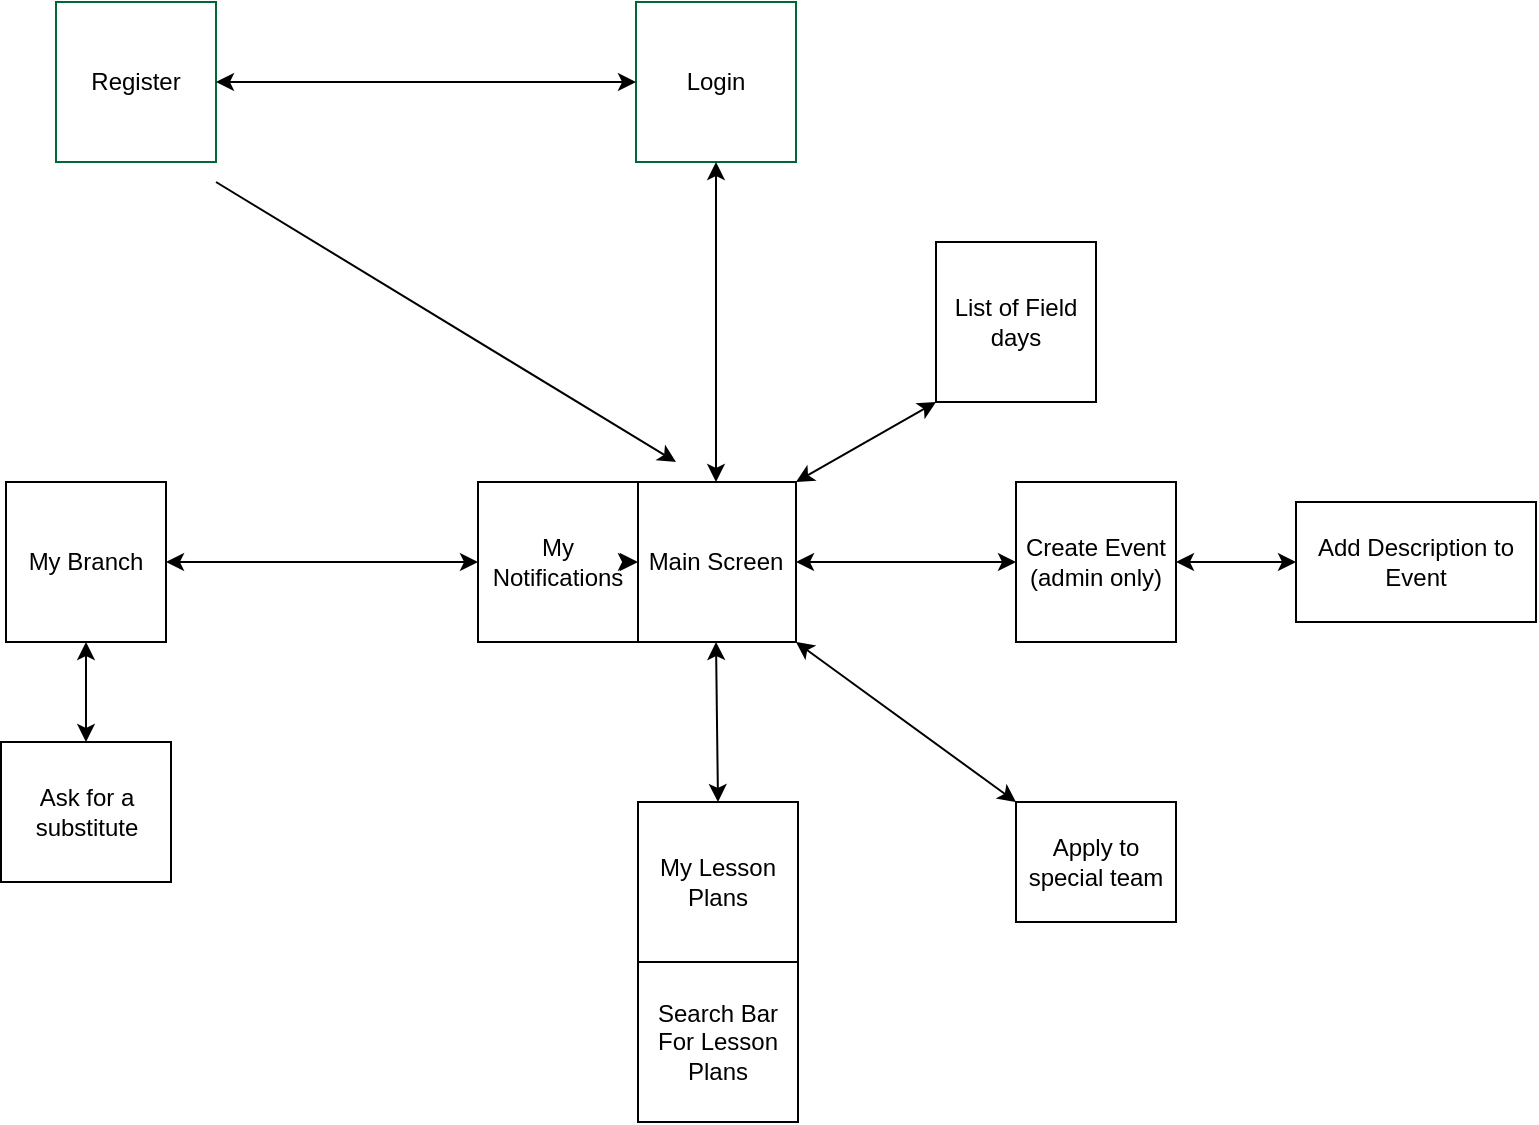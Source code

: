 <mxfile version="23.0.0" type="github">
  <diagram id="C5RBs43oDa-KdzZeNtuy" name="Page-1">
    <mxGraphModel dx="1009" dy="621" grid="1" gridSize="10" guides="1" tooltips="1" connect="1" arrows="1" fold="1" page="1" pageScale="1" pageWidth="827" pageHeight="1169" math="0" shadow="0">
      <root>
        <mxCell id="WIyWlLk6GJQsqaUBKTNV-0" />
        <mxCell id="WIyWlLk6GJQsqaUBKTNV-1" parent="WIyWlLk6GJQsqaUBKTNV-0" />
        <mxCell id="PMqjCPG8gLF7dpGkGm9a-0" value="Login" style="whiteSpace=wrap;html=1;aspect=fixed;strokeColor=#006633;" parent="WIyWlLk6GJQsqaUBKTNV-1" vertex="1">
          <mxGeometry x="370" y="280" width="80" height="80" as="geometry" />
        </mxCell>
        <mxCell id="PMqjCPG8gLF7dpGkGm9a-2" value="Register" style="whiteSpace=wrap;html=1;aspect=fixed;strokeColor=#006633;" parent="WIyWlLk6GJQsqaUBKTNV-1" vertex="1">
          <mxGeometry x="80" y="280" width="80" height="80" as="geometry" />
        </mxCell>
        <mxCell id="PMqjCPG8gLF7dpGkGm9a-3" value="" style="endArrow=classic;html=1;rounded=0;" parent="WIyWlLk6GJQsqaUBKTNV-1" edge="1">
          <mxGeometry width="50" height="50" relative="1" as="geometry">
            <mxPoint x="160" y="370" as="sourcePoint" />
            <mxPoint x="390" y="510" as="targetPoint" />
          </mxGeometry>
        </mxCell>
        <mxCell id="PMqjCPG8gLF7dpGkGm9a-5" value="Main Screen" style="whiteSpace=wrap;html=1;aspect=fixed;" parent="WIyWlLk6GJQsqaUBKTNV-1" vertex="1">
          <mxGeometry x="370" y="520" width="80" height="80" as="geometry" />
        </mxCell>
        <mxCell id="PMqjCPG8gLF7dpGkGm9a-9" value="My Notifications" style="whiteSpace=wrap;html=1;aspect=fixed;" parent="WIyWlLk6GJQsqaUBKTNV-1" vertex="1">
          <mxGeometry x="291" y="520" width="80" height="80" as="geometry" />
        </mxCell>
        <mxCell id="PMqjCPG8gLF7dpGkGm9a-11" value="Search Bar&lt;br&gt;For Lesson Plans" style="whiteSpace=wrap;html=1;aspect=fixed;" parent="WIyWlLk6GJQsqaUBKTNV-1" vertex="1">
          <mxGeometry x="371" y="760" width="80" height="80" as="geometry" />
        </mxCell>
        <mxCell id="PMqjCPG8gLF7dpGkGm9a-13" value="My Lesson Plans" style="whiteSpace=wrap;html=1;aspect=fixed;" parent="WIyWlLk6GJQsqaUBKTNV-1" vertex="1">
          <mxGeometry x="371" y="680" width="80" height="80" as="geometry" />
        </mxCell>
        <mxCell id="PMqjCPG8gLF7dpGkGm9a-15" value="Create Event&lt;br&gt;(admin only)" style="whiteSpace=wrap;html=1;aspect=fixed;" parent="WIyWlLk6GJQsqaUBKTNV-1" vertex="1">
          <mxGeometry x="560" y="520" width="80" height="80" as="geometry" />
        </mxCell>
        <mxCell id="PMqjCPG8gLF7dpGkGm9a-17" value="List of Field days" style="whiteSpace=wrap;html=1;aspect=fixed;" parent="WIyWlLk6GJQsqaUBKTNV-1" vertex="1">
          <mxGeometry x="520" y="400" width="80" height="80" as="geometry" />
        </mxCell>
        <mxCell id="PMqjCPG8gLF7dpGkGm9a-19" value="My Branch" style="whiteSpace=wrap;html=1;aspect=fixed;" parent="WIyWlLk6GJQsqaUBKTNV-1" vertex="1">
          <mxGeometry x="55" y="520" width="80" height="80" as="geometry" />
        </mxCell>
        <mxCell id="PMqjCPG8gLF7dpGkGm9a-21" value="" style="endArrow=classic;startArrow=classic;html=1;rounded=0;entryX=0;entryY=0.5;entryDx=0;entryDy=0;exitX=1;exitY=0.5;exitDx=0;exitDy=0;" parent="WIyWlLk6GJQsqaUBKTNV-1" source="PMqjCPG8gLF7dpGkGm9a-9" target="PMqjCPG8gLF7dpGkGm9a-5" edge="1">
          <mxGeometry width="50" height="50" relative="1" as="geometry">
            <mxPoint x="390" y="610" as="sourcePoint" />
            <mxPoint x="440" y="560" as="targetPoint" />
          </mxGeometry>
        </mxCell>
        <mxCell id="PMqjCPG8gLF7dpGkGm9a-23" value="" style="endArrow=classic;startArrow=classic;html=1;rounded=0;entryX=0.5;entryY=1;entryDx=0;entryDy=0;exitX=0.5;exitY=0;exitDx=0;exitDy=0;" parent="WIyWlLk6GJQsqaUBKTNV-1" source="PMqjCPG8gLF7dpGkGm9a-13" target="PMqjCPG8gLF7dpGkGm9a-5" edge="1">
          <mxGeometry width="50" height="50" relative="1" as="geometry">
            <mxPoint x="390" y="610" as="sourcePoint" />
            <mxPoint x="440" y="560" as="targetPoint" />
          </mxGeometry>
        </mxCell>
        <mxCell id="PMqjCPG8gLF7dpGkGm9a-26" value="" style="endArrow=classic;startArrow=classic;html=1;rounded=0;entryX=0.5;entryY=1;entryDx=0;entryDy=0;exitX=0.5;exitY=0;exitDx=0;exitDy=0;" parent="WIyWlLk6GJQsqaUBKTNV-1" source="PMqjCPG8gLF7dpGkGm9a-5" target="PMqjCPG8gLF7dpGkGm9a-0" edge="1">
          <mxGeometry width="50" height="50" relative="1" as="geometry">
            <mxPoint x="390" y="610" as="sourcePoint" />
            <mxPoint x="440" y="560" as="targetPoint" />
          </mxGeometry>
        </mxCell>
        <mxCell id="PMqjCPG8gLF7dpGkGm9a-32" value="" style="endArrow=classic;startArrow=classic;html=1;rounded=0;entryX=1;entryY=0.5;entryDx=0;entryDy=0;exitX=0;exitY=0.5;exitDx=0;exitDy=0;" parent="WIyWlLk6GJQsqaUBKTNV-1" source="PMqjCPG8gLF7dpGkGm9a-9" target="PMqjCPG8gLF7dpGkGm9a-19" edge="1">
          <mxGeometry width="50" height="50" relative="1" as="geometry">
            <mxPoint x="390" y="610" as="sourcePoint" />
            <mxPoint x="440" y="560" as="targetPoint" />
          </mxGeometry>
        </mxCell>
        <mxCell id="PMqjCPG8gLF7dpGkGm9a-33" value="" style="endArrow=classic;startArrow=classic;html=1;rounded=0;entryX=0;entryY=0.5;entryDx=0;entryDy=0;exitX=1;exitY=0.5;exitDx=0;exitDy=0;" parent="WIyWlLk6GJQsqaUBKTNV-1" source="PMqjCPG8gLF7dpGkGm9a-5" target="PMqjCPG8gLF7dpGkGm9a-15" edge="1">
          <mxGeometry width="50" height="50" relative="1" as="geometry">
            <mxPoint x="390" y="610" as="sourcePoint" />
            <mxPoint x="440" y="560" as="targetPoint" />
          </mxGeometry>
        </mxCell>
        <mxCell id="PMqjCPG8gLF7dpGkGm9a-34" value="" style="endArrow=classic;startArrow=classic;html=1;rounded=0;entryX=0;entryY=1;entryDx=0;entryDy=0;exitX=1;exitY=0;exitDx=0;exitDy=0;" parent="WIyWlLk6GJQsqaUBKTNV-1" source="PMqjCPG8gLF7dpGkGm9a-5" target="PMqjCPG8gLF7dpGkGm9a-17" edge="1">
          <mxGeometry width="50" height="50" relative="1" as="geometry">
            <mxPoint x="390" y="610" as="sourcePoint" />
            <mxPoint x="440" y="560" as="targetPoint" />
          </mxGeometry>
        </mxCell>
        <mxCell id="PPMk6yg8GGWXCZKKE9Ad-0" value="" style="endArrow=classic;startArrow=classic;html=1;rounded=0;exitX=1;exitY=0.5;exitDx=0;exitDy=0;entryX=0;entryY=0.5;entryDx=0;entryDy=0;" parent="WIyWlLk6GJQsqaUBKTNV-1" source="PMqjCPG8gLF7dpGkGm9a-2" target="PMqjCPG8gLF7dpGkGm9a-0" edge="1">
          <mxGeometry width="50" height="50" relative="1" as="geometry">
            <mxPoint x="250" y="350" as="sourcePoint" />
            <mxPoint x="300" y="300" as="targetPoint" />
          </mxGeometry>
        </mxCell>
        <mxCell id="PPMk6yg8GGWXCZKKE9Ad-2" value="Add Description to Event" style="rounded=0;whiteSpace=wrap;html=1;" parent="WIyWlLk6GJQsqaUBKTNV-1" vertex="1">
          <mxGeometry x="700" y="530" width="120" height="60" as="geometry" />
        </mxCell>
        <mxCell id="maQbZOocJPjG21al_bmQ-0" value="" style="endArrow=classic;startArrow=classic;html=1;rounded=0;entryX=0;entryY=0.5;entryDx=0;entryDy=0;exitX=1;exitY=0.5;exitDx=0;exitDy=0;" parent="WIyWlLk6GJQsqaUBKTNV-1" source="PMqjCPG8gLF7dpGkGm9a-15" target="PPMk6yg8GGWXCZKKE9Ad-2" edge="1">
          <mxGeometry width="50" height="50" relative="1" as="geometry">
            <mxPoint x="640" y="542" as="sourcePoint" />
            <mxPoint x="700" y="537" as="targetPoint" />
          </mxGeometry>
        </mxCell>
        <mxCell id="QPcHfi6LLL0eB42mXia_-1" value="Ask for a substitute" style="rounded=0;whiteSpace=wrap;html=1;" vertex="1" parent="WIyWlLk6GJQsqaUBKTNV-1">
          <mxGeometry x="52.5" y="650" width="85" height="70" as="geometry" />
        </mxCell>
        <mxCell id="QPcHfi6LLL0eB42mXia_-3" value="" style="endArrow=classic;startArrow=classic;html=1;rounded=0;entryX=0.5;entryY=1;entryDx=0;entryDy=0;exitX=0.5;exitY=0;exitDx=0;exitDy=0;" edge="1" parent="WIyWlLk6GJQsqaUBKTNV-1" source="QPcHfi6LLL0eB42mXia_-1" target="PMqjCPG8gLF7dpGkGm9a-19">
          <mxGeometry width="50" height="50" relative="1" as="geometry">
            <mxPoint y="670" as="sourcePoint" />
            <mxPoint x="50" y="620" as="targetPoint" />
          </mxGeometry>
        </mxCell>
        <mxCell id="QPcHfi6LLL0eB42mXia_-4" value="Apply to special team" style="rounded=0;whiteSpace=wrap;html=1;" vertex="1" parent="WIyWlLk6GJQsqaUBKTNV-1">
          <mxGeometry x="560" y="680" width="80" height="60" as="geometry" />
        </mxCell>
        <mxCell id="QPcHfi6LLL0eB42mXia_-5" value="" style="endArrow=classic;startArrow=classic;html=1;rounded=0;exitX=1;exitY=1;exitDx=0;exitDy=0;entryX=0;entryY=0;entryDx=0;entryDy=0;" edge="1" parent="WIyWlLk6GJQsqaUBKTNV-1" source="PMqjCPG8gLF7dpGkGm9a-5" target="QPcHfi6LLL0eB42mXia_-4">
          <mxGeometry width="50" height="50" relative="1" as="geometry">
            <mxPoint x="480" y="660" as="sourcePoint" />
            <mxPoint x="530" y="610" as="targetPoint" />
          </mxGeometry>
        </mxCell>
      </root>
    </mxGraphModel>
  </diagram>
</mxfile>
